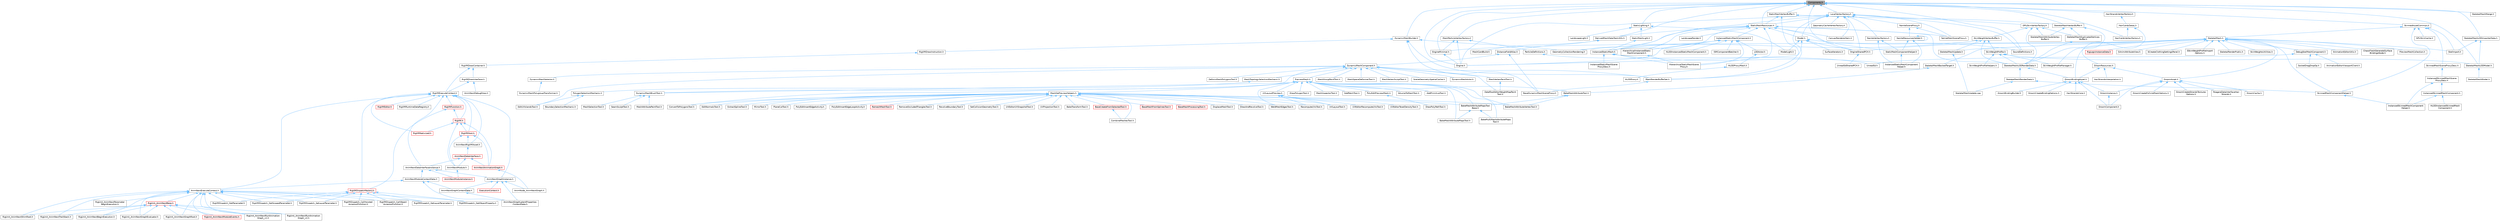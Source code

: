 digraph "Components.h"
{
 // INTERACTIVE_SVG=YES
 // LATEX_PDF_SIZE
  bgcolor="transparent";
  edge [fontname=Helvetica,fontsize=10,labelfontname=Helvetica,labelfontsize=10];
  node [fontname=Helvetica,fontsize=10,shape=box,height=0.2,width=0.4];
  Node1 [id="Node000001",label="Components.h",height=0.2,width=0.4,color="gray40", fillcolor="grey60", style="filled", fontcolor="black",tooltip=" "];
  Node1 -> Node2 [id="edge1_Node000001_Node000002",dir="back",color="steelblue1",style="solid",tooltip=" "];
  Node2 [id="Node000002",label="DerivedMeshDataTaskUtils.h",height=0.2,width=0.4,color="grey40", fillcolor="white", style="filled",URL="$d2/d98/DerivedMeshDataTaskUtils_8h.html",tooltip=" "];
  Node2 -> Node3 [id="edge2_Node000002_Node000003",dir="back",color="steelblue1",style="solid",tooltip=" "];
  Node3 [id="Node000003",label="DistanceFieldAtlas.h",height=0.2,width=0.4,color="grey40", fillcolor="white", style="filled",URL="$df/def/DistanceFieldAtlas_8h.html",tooltip=" "];
  Node3 -> Node4 [id="edge3_Node000003_Node000004",dir="back",color="steelblue1",style="solid",tooltip=" "];
  Node4 [id="Node000004",label="BaseDynamicMeshSceneProxy.h",height=0.2,width=0.4,color="grey40", fillcolor="white", style="filled",URL="$d2/dee/BaseDynamicMeshSceneProxy_8h.html",tooltip=" "];
  Node3 -> Node5 [id="edge4_Node000003_Node000005",dir="back",color="steelblue1",style="solid",tooltip=" "];
  Node5 [id="Node000005",label="DynamicMeshComponent.h",height=0.2,width=0.4,color="grey40", fillcolor="white", style="filled",URL="$d8/d66/DynamicMeshComponent_8h.html",tooltip=" "];
  Node5 -> Node6 [id="edge5_Node000005_Node000006",dir="back",color="steelblue1",style="solid",tooltip=" "];
  Node6 [id="Node000006",label="DataflowEditorWeightMapPaint\lTool.h",height=0.2,width=0.4,color="grey40", fillcolor="white", style="filled",URL="$db/d46/DataflowEditorWeightMapPaintTool_8h.html",tooltip=" "];
  Node5 -> Node7 [id="edge6_Node000005_Node000007",dir="back",color="steelblue1",style="solid",tooltip=" "];
  Node7 [id="Node000007",label="DeformMeshPolygonsTool.h",height=0.2,width=0.4,color="grey40", fillcolor="white", style="filled",URL="$db/d72/DeformMeshPolygonsTool_8h.html",tooltip=" "];
  Node5 -> Node8 [id="edge7_Node000005_Node000008",dir="back",color="steelblue1",style="solid",tooltip=" "];
  Node8 [id="Node000008",label="DynamicMeshActor.h",height=0.2,width=0.4,color="grey40", fillcolor="white", style="filled",URL="$d1/d71/DynamicMeshActor_8h.html",tooltip=" "];
  Node5 -> Node9 [id="edge8_Node000005_Node000009",dir="back",color="steelblue1",style="solid",tooltip=" "];
  Node9 [id="Node000009",label="DynamicMeshBrushTool.h",height=0.2,width=0.4,color="grey40", fillcolor="white", style="filled",URL="$da/d04/DynamicMeshBrushTool_8h.html",tooltip=" "];
  Node9 -> Node10 [id="edge9_Node000009_Node000010",dir="back",color="steelblue1",style="solid",tooltip=" "];
  Node10 [id="Node000010",label="MeshAttributePaintTool.h",height=0.2,width=0.4,color="grey40", fillcolor="white", style="filled",URL="$d3/d29/MeshAttributePaintTool_8h.html",tooltip=" "];
  Node9 -> Node11 [id="edge10_Node000009_Node000011",dir="back",color="steelblue1",style="solid",tooltip=" "];
  Node11 [id="Node000011",label="MeshSelectionTool.h",height=0.2,width=0.4,color="grey40", fillcolor="white", style="filled",URL="$d8/d80/MeshSelectionTool_8h.html",tooltip=" "];
  Node9 -> Node12 [id="edge11_Node000009_Node000012",dir="back",color="steelblue1",style="solid",tooltip=" "];
  Node12 [id="Node000012",label="SeamSculptTool.h",height=0.2,width=0.4,color="grey40", fillcolor="white", style="filled",URL="$d1/d31/SeamSculptTool_8h.html",tooltip=" "];
  Node5 -> Node13 [id="edge12_Node000005_Node000013",dir="back",color="steelblue1",style="solid",tooltip=" "];
  Node13 [id="Node000013",label="DynamicMeshSelector.h",height=0.2,width=0.4,color="grey40", fillcolor="white", style="filled",URL="$dc/d01/DynamicMeshSelector_8h.html",tooltip=" "];
  Node13 -> Node14 [id="edge13_Node000013_Node000014",dir="back",color="steelblue1",style="solid",tooltip=" "];
  Node14 [id="Node000014",label="DynamicMeshPolygroupTransformer.h",height=0.2,width=0.4,color="grey40", fillcolor="white", style="filled",URL="$dc/db2/DynamicMeshPolygroupTransformer_8h.html",tooltip=" "];
  Node5 -> Node15 [id="edge14_Node000005_Node000015",dir="back",color="steelblue1",style="solid",tooltip=" "];
  Node15 [id="Node000015",label="EditUVIslandsTool.h",height=0.2,width=0.4,color="grey40", fillcolor="white", style="filled",URL="$d0/de4/EditUVIslandsTool_8h.html",tooltip=" "];
  Node5 -> Node16 [id="edge15_Node000005_Node000016",dir="back",color="steelblue1",style="solid",tooltip=" "];
  Node16 [id="Node000016",label="MeshGroupPaintTool.h",height=0.2,width=0.4,color="grey40", fillcolor="white", style="filled",URL="$dd/d04/MeshGroupPaintTool_8h.html",tooltip=" "];
  Node5 -> Node17 [id="edge16_Node000005_Node000017",dir="back",color="steelblue1",style="solid",tooltip=" "];
  Node17 [id="Node000017",label="MeshRenderBufferSet.h",height=0.2,width=0.4,color="grey40", fillcolor="white", style="filled",URL="$de/dc2/MeshRenderBufferSet_8h.html",tooltip=" "];
  Node17 -> Node4 [id="edge17_Node000017_Node000004",dir="back",color="steelblue1",style="solid",tooltip=" "];
  Node5 -> Node18 [id="edge18_Node000005_Node000018",dir="back",color="steelblue1",style="solid",tooltip=" "];
  Node18 [id="Node000018",label="MeshSpaceDeformerTool.h",height=0.2,width=0.4,color="grey40", fillcolor="white", style="filled",URL="$d7/dc8/MeshSpaceDeformerTool_8h.html",tooltip=" "];
  Node5 -> Node19 [id="edge19_Node000005_Node000019",dir="back",color="steelblue1",style="solid",tooltip=" "];
  Node19 [id="Node000019",label="MeshTopologySelectionMechanic.h",height=0.2,width=0.4,color="grey40", fillcolor="white", style="filled",URL="$d5/d15/MeshTopologySelectionMechanic_8h.html",tooltip=" "];
  Node19 -> Node20 [id="edge20_Node000019_Node000020",dir="back",color="steelblue1",style="solid",tooltip=" "];
  Node20 [id="Node000020",label="PolygonSelectionMechanic.h",height=0.2,width=0.4,color="grey40", fillcolor="white", style="filled",URL="$da/dff/PolygonSelectionMechanic_8h.html",tooltip=" "];
  Node20 -> Node21 [id="edge21_Node000020_Node000021",dir="back",color="steelblue1",style="solid",tooltip=" "];
  Node21 [id="Node000021",label="BoundarySelectionMechanic.h",height=0.2,width=0.4,color="grey40", fillcolor="white", style="filled",URL="$d8/dd6/BoundarySelectionMechanic_8h.html",tooltip=" "];
  Node20 -> Node15 [id="edge22_Node000020_Node000015",dir="back",color="steelblue1",style="solid",tooltip=" "];
  Node5 -> Node22 [id="edge23_Node000005_Node000022",dir="back",color="steelblue1",style="solid",tooltip=" "];
  Node22 [id="Node000022",label="MeshVertexPaintTool.h",height=0.2,width=0.4,color="grey40", fillcolor="white", style="filled",URL="$db/d74/MeshVertexPaintTool_8h.html",tooltip=" "];
  Node22 -> Node6 [id="edge24_Node000022_Node000006",dir="back",color="steelblue1",style="solid",tooltip=" "];
  Node5 -> Node23 [id="edge25_Node000005_Node000023",dir="back",color="steelblue1",style="solid",tooltip=" "];
  Node23 [id="Node000023",label="MeshVertexSculptTool.h",height=0.2,width=0.4,color="grey40", fillcolor="white", style="filled",URL="$dc/da6/MeshVertexSculptTool_8h.html",tooltip=" "];
  Node5 -> Node24 [id="edge26_Node000005_Node000024",dir="back",color="steelblue1",style="solid",tooltip=" "];
  Node24 [id="Node000024",label="PreviewMesh.h",height=0.2,width=0.4,color="grey40", fillcolor="white", style="filled",URL="$d6/d30/PreviewMesh_8h.html",tooltip=" "];
  Node24 -> Node25 [id="edge27_Node000024_Node000025",dir="back",color="steelblue1",style="solid",tooltip=" "];
  Node25 [id="Node000025",label="AddPatchTool.h",height=0.2,width=0.4,color="grey40", fillcolor="white", style="filled",URL="$d5/deb/AddPatchTool_8h.html",tooltip=" "];
  Node24 -> Node26 [id="edge28_Node000024_Node000026",dir="back",color="steelblue1",style="solid",tooltip=" "];
  Node26 [id="Node000026",label="AddPrimitiveTool.h",height=0.2,width=0.4,color="grey40", fillcolor="white", style="filled",URL="$d5/dbf/AddPrimitiveTool_8h.html",tooltip=" "];
  Node24 -> Node27 [id="edge29_Node000024_Node000027",dir="back",color="steelblue1",style="solid",tooltip=" "];
  Node27 [id="Node000027",label="BakeMeshAttributeMapsTool.h",height=0.2,width=0.4,color="grey40", fillcolor="white", style="filled",URL="$d8/d14/BakeMeshAttributeMapsTool_8h.html",tooltip=" "];
  Node24 -> Node28 [id="edge30_Node000024_Node000028",dir="back",color="steelblue1",style="solid",tooltip=" "];
  Node28 [id="Node000028",label="BakeMeshAttributeMapsTool\lBase.h",height=0.2,width=0.4,color="grey40", fillcolor="white", style="filled",URL="$dc/d68/BakeMeshAttributeMapsToolBase_8h.html",tooltip=" "];
  Node28 -> Node27 [id="edge31_Node000028_Node000027",dir="back",color="steelblue1",style="solid",tooltip=" "];
  Node28 -> Node29 [id="edge32_Node000028_Node000029",dir="back",color="steelblue1",style="solid",tooltip=" "];
  Node29 [id="Node000029",label="BakeMultiMeshAttributeMaps\lTool.h",height=0.2,width=0.4,color="grey40", fillcolor="white", style="filled",URL="$d7/d65/BakeMultiMeshAttributeMapsTool_8h.html",tooltip=" "];
  Node24 -> Node30 [id="edge33_Node000024_Node000030",dir="back",color="steelblue1",style="solid",tooltip=" "];
  Node30 [id="Node000030",label="BakeMeshAttributeTool.h",height=0.2,width=0.4,color="grey40", fillcolor="white", style="filled",URL="$d0/d82/BakeMeshAttributeTool_8h.html",tooltip=" "];
  Node30 -> Node28 [id="edge34_Node000030_Node000028",dir="back",color="steelblue1",style="solid",tooltip=" "];
  Node30 -> Node31 [id="edge35_Node000030_Node000031",dir="back",color="steelblue1",style="solid",tooltip=" "];
  Node31 [id="Node000031",label="BakeMeshAttributeVertexTool.h",height=0.2,width=0.4,color="grey40", fillcolor="white", style="filled",URL="$d6/d76/BakeMeshAttributeVertexTool_8h.html",tooltip=" "];
  Node24 -> Node31 [id="edge36_Node000024_Node000031",dir="back",color="steelblue1",style="solid",tooltip=" "];
  Node24 -> Node29 [id="edge37_Node000024_Node000029",dir="back",color="steelblue1",style="solid",tooltip=" "];
  Node24 -> Node32 [id="edge38_Node000024_Node000032",dir="back",color="steelblue1",style="solid",tooltip=" "];
  Node32 [id="Node000032",label="ConvertToPolygonsTool.h",height=0.2,width=0.4,color="grey40", fillcolor="white", style="filled",URL="$d7/d5a/ConvertToPolygonsTool_8h.html",tooltip=" "];
  Node24 -> Node33 [id="edge39_Node000024_Node000033",dir="back",color="steelblue1",style="solid",tooltip=" "];
  Node33 [id="Node000033",label="DrawPolygonTool.h",height=0.2,width=0.4,color="grey40", fillcolor="white", style="filled",URL="$d0/d15/DrawPolygonTool_8h.html",tooltip=" "];
  Node24 -> Node9 [id="edge40_Node000024_Node000009",dir="back",color="steelblue1",style="solid",tooltip=" "];
  Node24 -> Node34 [id="edge41_Node000024_Node000034",dir="back",color="steelblue1",style="solid",tooltip=" "];
  Node34 [id="Node000034",label="MeshInspectorTool.h",height=0.2,width=0.4,color="grey40", fillcolor="white", style="filled",URL="$de/da1/MeshInspectorTool_8h.html",tooltip=" "];
  Node24 -> Node35 [id="edge42_Node000024_Node000035",dir="back",color="steelblue1",style="solid",tooltip=" "];
  Node35 [id="Node000035",label="MeshOpPreviewHelpers.h",height=0.2,width=0.4,color="grey40", fillcolor="white", style="filled",URL="$de/d33/MeshOpPreviewHelpers_8h.html",tooltip=" "];
  Node35 -> Node28 [id="edge43_Node000035_Node000028",dir="back",color="steelblue1",style="solid",tooltip=" "];
  Node35 -> Node31 [id="edge44_Node000035_Node000031",dir="back",color="steelblue1",style="solid",tooltip=" "];
  Node35 -> Node36 [id="edge45_Node000035_Node000036",dir="back",color="steelblue1",style="solid",tooltip=" "];
  Node36 [id="Node000036",label="BakeTransformTool.h",height=0.2,width=0.4,color="grey40", fillcolor="white", style="filled",URL="$dc/d39/BakeTransformTool_8h.html",tooltip=" "];
  Node35 -> Node37 [id="edge46_Node000035_Node000037",dir="back",color="steelblue1",style="solid",tooltip=" "];
  Node37 [id="Node000037",label="BaseCreateFromSelectedTool.h",height=0.2,width=0.4,color="red", fillcolor="#FFF0F0", style="filled",URL="$de/dc7/BaseCreateFromSelectedTool_8h.html",tooltip=" "];
  Node37 -> Node43 [id="edge47_Node000037_Node000043",dir="back",color="steelblue1",style="solid",tooltip=" "];
  Node43 [id="Node000043",label="CombineMeshesTool.h",height=0.2,width=0.4,color="grey40", fillcolor="white", style="filled",URL="$dd/da3/CombineMeshesTool_8h.html",tooltip=" "];
  Node35 -> Node46 [id="edge48_Node000035_Node000046",dir="back",color="steelblue1",style="solid",tooltip=" "];
  Node46 [id="Node000046",label="BaseMeshFromSplinesTool.h",height=0.2,width=0.4,color="red", fillcolor="#FFF0F0", style="filled",URL="$da/d31/BaseMeshFromSplinesTool_8h.html",tooltip=" "];
  Node35 -> Node49 [id="edge49_Node000035_Node000049",dir="back",color="steelblue1",style="solid",tooltip=" "];
  Node49 [id="Node000049",label="BaseMeshProcessingTool.h",height=0.2,width=0.4,color="red", fillcolor="#FFF0F0", style="filled",URL="$d4/d77/BaseMeshProcessingTool_8h.html",tooltip=" "];
  Node35 -> Node43 [id="edge50_Node000035_Node000043",dir="back",color="steelblue1",style="solid",tooltip=" "];
  Node35 -> Node32 [id="edge51_Node000035_Node000032",dir="back",color="steelblue1",style="solid",tooltip=" "];
  Node35 -> Node52 [id="edge52_Node000035_Node000052",dir="back",color="steelblue1",style="solid",tooltip=" "];
  Node52 [id="Node000052",label="DisplaceMeshTool.h",height=0.2,width=0.4,color="grey40", fillcolor="white", style="filled",URL="$da/d28/DisplaceMeshTool_8h.html",tooltip=" "];
  Node35 -> Node53 [id="edge53_Node000035_Node000053",dir="back",color="steelblue1",style="solid",tooltip=" "];
  Node53 [id="Node000053",label="DrawAndRevolveTool.h",height=0.2,width=0.4,color="grey40", fillcolor="white", style="filled",URL="$d8/d06/DrawAndRevolveTool_8h.html",tooltip=" "];
  Node35 -> Node54 [id="edge54_Node000035_Node000054",dir="back",color="steelblue1",style="solid",tooltip=" "];
  Node54 [id="Node000054",label="EditNormalsTool.h",height=0.2,width=0.4,color="grey40", fillcolor="white", style="filled",URL="$de/d53/EditNormalsTool_8h.html",tooltip=" "];
  Node35 -> Node55 [id="edge55_Node000035_Node000055",dir="back",color="steelblue1",style="solid",tooltip=" "];
  Node55 [id="Node000055",label="ExtractSplineTool.h",height=0.2,width=0.4,color="grey40", fillcolor="white", style="filled",URL="$d3/d4d/ExtractSplineTool_8h.html",tooltip=" "];
  Node35 -> Node56 [id="edge56_Node000035_Node000056",dir="back",color="steelblue1",style="solid",tooltip=" "];
  Node56 [id="Node000056",label="MirrorTool.h",height=0.2,width=0.4,color="grey40", fillcolor="white", style="filled",URL="$d3/dc9/MirrorTool_8h.html",tooltip=" "];
  Node35 -> Node57 [id="edge57_Node000035_Node000057",dir="back",color="steelblue1",style="solid",tooltip=" "];
  Node57 [id="Node000057",label="PlaneCutTool.h",height=0.2,width=0.4,color="grey40", fillcolor="white", style="filled",URL="$dd/def/PlaneCutTool_8h.html",tooltip=" "];
  Node35 -> Node58 [id="edge58_Node000035_Node000058",dir="back",color="steelblue1",style="solid",tooltip=" "];
  Node58 [id="Node000058",label="PolyEditInsertEdgeActivity.h",height=0.2,width=0.4,color="grey40", fillcolor="white", style="filled",URL="$d1/d26/PolyEditInsertEdgeActivity_8h.html",tooltip=" "];
  Node35 -> Node59 [id="edge59_Node000035_Node000059",dir="back",color="steelblue1",style="solid",tooltip=" "];
  Node59 [id="Node000059",label="PolyEditInsertEdgeLoopActivity.h",height=0.2,width=0.4,color="grey40", fillcolor="white", style="filled",URL="$d5/d37/PolyEditInsertEdgeLoopActivity_8h.html",tooltip=" "];
  Node35 -> Node60 [id="edge60_Node000035_Node000060",dir="back",color="steelblue1",style="solid",tooltip=" "];
  Node60 [id="Node000060",label="RecomputeUVsTool.h",height=0.2,width=0.4,color="grey40", fillcolor="white", style="filled",URL="$d0/d92/RecomputeUVsTool_8h.html",tooltip=" "];
  Node35 -> Node61 [id="edge61_Node000035_Node000061",dir="back",color="steelblue1",style="solid",tooltip=" "];
  Node61 [id="Node000061",label="RemeshMeshTool.h",height=0.2,width=0.4,color="red", fillcolor="#FFF0F0", style="filled",URL="$dc/dd6/RemeshMeshTool_8h.html",tooltip=" "];
  Node35 -> Node63 [id="edge62_Node000035_Node000063",dir="back",color="steelblue1",style="solid",tooltip=" "];
  Node63 [id="Node000063",label="RemoveOccludedTrianglesTool.h",height=0.2,width=0.4,color="grey40", fillcolor="white", style="filled",URL="$d9/da1/RemoveOccludedTrianglesTool_8h.html",tooltip=" "];
  Node35 -> Node64 [id="edge63_Node000035_Node000064",dir="back",color="steelblue1",style="solid",tooltip=" "];
  Node64 [id="Node000064",label="RevolveBoundaryTool.h",height=0.2,width=0.4,color="grey40", fillcolor="white", style="filled",URL="$da/dce/RevolveBoundaryTool_8h.html",tooltip=" "];
  Node35 -> Node65 [id="edge64_Node000035_Node000065",dir="back",color="steelblue1",style="solid",tooltip=" "];
  Node65 [id="Node000065",label="SetCollisionGeometryTool.h",height=0.2,width=0.4,color="grey40", fillcolor="white", style="filled",URL="$d0/de6/SetCollisionGeometryTool_8h.html",tooltip=" "];
  Node35 -> Node66 [id="edge65_Node000035_Node000066",dir="back",color="steelblue1",style="solid",tooltip=" "];
  Node66 [id="Node000066",label="UVEditorUVSnapshotTool.h",height=0.2,width=0.4,color="grey40", fillcolor="white", style="filled",URL="$d4/dd6/UVEditorUVSnapshotTool_8h.html",tooltip=" "];
  Node35 -> Node67 [id="edge66_Node000035_Node000067",dir="back",color="steelblue1",style="solid",tooltip=" "];
  Node67 [id="Node000067",label="UVLayoutTool.h",height=0.2,width=0.4,color="grey40", fillcolor="white", style="filled",URL="$d6/d89/UVLayoutTool_8h.html",tooltip=" "];
  Node35 -> Node68 [id="edge67_Node000035_Node000068",dir="back",color="steelblue1",style="solid",tooltip=" "];
  Node68 [id="Node000068",label="UVProjectionTool.h",height=0.2,width=0.4,color="grey40", fillcolor="white", style="filled",URL="$d5/d4f/UVProjectionTool_8h.html",tooltip=" "];
  Node35 -> Node69 [id="edge68_Node000035_Node000069",dir="back",color="steelblue1",style="solid",tooltip=" "];
  Node69 [id="Node000069",label="WeldMeshEdgesTool.h",height=0.2,width=0.4,color="grey40", fillcolor="white", style="filled",URL="$d5/d6e/WeldMeshEdgesTool_8h.html",tooltip=" "];
  Node24 -> Node70 [id="edge69_Node000024_Node000070",dir="back",color="steelblue1",style="solid",tooltip=" "];
  Node70 [id="Node000070",label="PolyEditPreviewMesh.h",height=0.2,width=0.4,color="grey40", fillcolor="white", style="filled",URL="$d2/de8/PolyEditPreviewMesh_8h.html",tooltip=" "];
  Node70 -> Node71 [id="edge70_Node000070_Node000071",dir="back",color="steelblue1",style="solid",tooltip=" "];
  Node71 [id="Node000071",label="DrawPolyPathTool.h",height=0.2,width=0.4,color="grey40", fillcolor="white", style="filled",URL="$dc/d3e/DrawPolyPathTool_8h.html",tooltip=" "];
  Node24 -> Node72 [id="edge71_Node000024_Node000072",dir="back",color="steelblue1",style="solid",tooltip=" "];
  Node72 [id="Node000072",label="UVLayoutPreview.h",height=0.2,width=0.4,color="grey40", fillcolor="white", style="filled",URL="$dd/d16/UVLayoutPreview_8h.html",tooltip=" "];
  Node72 -> Node60 [id="edge72_Node000072_Node000060",dir="back",color="steelblue1",style="solid",tooltip=" "];
  Node72 -> Node73 [id="edge73_Node000072_Node000073",dir="back",color="steelblue1",style="solid",tooltip=" "];
  Node73 [id="Node000073",label="UVEditorRecomputeUVsTool.h",height=0.2,width=0.4,color="grey40", fillcolor="white", style="filled",URL="$d2/db8/UVEditorRecomputeUVsTool_8h.html",tooltip=" "];
  Node72 -> Node74 [id="edge74_Node000072_Node000074",dir="back",color="steelblue1",style="solid",tooltip=" "];
  Node74 [id="Node000074",label="UVEditorTexelDensityTool.h",height=0.2,width=0.4,color="grey40", fillcolor="white", style="filled",URL="$d0/d8b/UVEditorTexelDensityTool_8h.html",tooltip=" "];
  Node72 -> Node67 [id="edge75_Node000072_Node000067",dir="back",color="steelblue1",style="solid",tooltip=" "];
  Node24 -> Node75 [id="edge76_Node000024_Node000075",dir="back",color="steelblue1",style="solid",tooltip=" "];
  Node75 [id="Node000075",label="VolumeToMeshTool.h",height=0.2,width=0.4,color="grey40", fillcolor="white", style="filled",URL="$de/d64/VolumeToMeshTool_8h.html",tooltip=" "];
  Node24 -> Node69 [id="edge77_Node000024_Node000069",dir="back",color="steelblue1",style="solid",tooltip=" "];
  Node5 -> Node76 [id="edge78_Node000005_Node000076",dir="back",color="steelblue1",style="solid",tooltip=" "];
  Node76 [id="Node000076",label="SceneGeometrySpatialCache.h",height=0.2,width=0.4,color="grey40", fillcolor="white", style="filled",URL="$d6/d6f/SceneGeometrySpatialCache_8h.html",tooltip=" "];
  Node2 -> Node77 [id="edge79_Node000002_Node000077",dir="back",color="steelblue1",style="solid",tooltip=" "];
  Node77 [id="Node000077",label="MeshCardBuild.h",height=0.2,width=0.4,color="grey40", fillcolor="white", style="filled",URL="$d8/df6/MeshCardBuild_8h.html",tooltip=" "];
  Node1 -> Node78 [id="edge80_Node000001_Node000078",dir="back",color="steelblue1",style="solid",tooltip=" "];
  Node78 [id="Node000078",label="DynamicMeshBuilder.h",height=0.2,width=0.4,color="grey40", fillcolor="white", style="filled",URL="$d2/d3c/DynamicMeshBuilder_8h.html",tooltip=" "];
  Node78 -> Node4 [id="edge81_Node000078_Node000004",dir="back",color="steelblue1",style="solid",tooltip=" "];
  Node78 -> Node79 [id="edge82_Node000078_Node000079",dir="back",color="steelblue1",style="solid",tooltip=" "];
  Node79 [id="Node000079",label="GeometryCollectionRendering.h",height=0.2,width=0.4,color="grey40", fillcolor="white", style="filled",URL="$dc/d68/GeometryCollectionRendering_8h.html",tooltip=" "];
  Node78 -> Node17 [id="edge83_Node000078_Node000017",dir="back",color="steelblue1",style="solid",tooltip=" "];
  Node78 -> Node80 [id="edge84_Node000078_Node000080",dir="back",color="steelblue1",style="solid",tooltip=" "];
  Node80 [id="Node000080",label="RigVMDrawInstruction.h",height=0.2,width=0.4,color="grey40", fillcolor="white", style="filled",URL="$d3/dd0/RigVMDrawInstruction_8h.html",tooltip=" "];
  Node80 -> Node81 [id="edge85_Node000080_Node000081",dir="back",color="steelblue1",style="solid",tooltip=" "];
  Node81 [id="Node000081",label="RigVMDrawContainer.h",height=0.2,width=0.4,color="grey40", fillcolor="white", style="filled",URL="$da/ddd/RigVMDrawContainer_8h.html",tooltip=" "];
  Node81 -> Node82 [id="edge86_Node000081_Node000082",dir="back",color="steelblue1",style="solid",tooltip=" "];
  Node82 [id="Node000082",label="RigVMDrawInterface.h",height=0.2,width=0.4,color="grey40", fillcolor="white", style="filled",URL="$d2/dd1/RigVMDrawInterface_8h.html",tooltip=" "];
  Node82 -> Node83 [id="edge87_Node000082_Node000083",dir="back",color="steelblue1",style="solid",tooltip=" "];
  Node83 [id="Node000083",label="AnimNextDebugDraw.h",height=0.2,width=0.4,color="grey40", fillcolor="white", style="filled",URL="$dd/de1/AnimNextDebugDraw_8h.html",tooltip=" "];
  Node82 -> Node84 [id="edge88_Node000082_Node000084",dir="back",color="steelblue1",style="solid",tooltip=" "];
  Node84 [id="Node000084",label="RigVMExecuteContext.h",height=0.2,width=0.4,color="grey40", fillcolor="white", style="filled",URL="$d8/d0d/RigVMExecuteContext_8h.html",tooltip=" "];
  Node84 -> Node85 [id="edge89_Node000084_Node000085",dir="back",color="steelblue1",style="solid",tooltip=" "];
  Node85 [id="Node000085",label="AnimNextDataInterfaceInstance.h",height=0.2,width=0.4,color="grey40", fillcolor="white", style="filled",URL="$d4/dc0/AnimNextDataInterfaceInstance_8h.html",tooltip=" "];
  Node85 -> Node86 [id="edge90_Node000085_Node000086",dir="back",color="steelblue1",style="solid",tooltip=" "];
  Node86 [id="Node000086",label="AnimNextGraphInstance.h",height=0.2,width=0.4,color="grey40", fillcolor="white", style="filled",URL="$df/d5e/AnimNextGraphInstance_8h.html",tooltip=" "];
  Node86 -> Node87 [id="edge91_Node000086_Node000087",dir="back",color="steelblue1",style="solid",tooltip=" "];
  Node87 [id="Node000087",label="AnimNextGraphContextData.h",height=0.2,width=0.4,color="grey40", fillcolor="white", style="filled",URL="$d6/d0a/AnimNextGraphContextData_8h.html",tooltip=" "];
  Node87 -> Node88 [id="edge92_Node000087_Node000088",dir="back",color="steelblue1",style="solid",tooltip=" "];
  Node88 [id="Node000088",label="AnimNextGraphLatentProperties\lContextData.h",height=0.2,width=0.4,color="grey40", fillcolor="white", style="filled",URL="$da/d49/AnimNextGraphLatentPropertiesContextData_8h.html",tooltip=" "];
  Node86 -> Node88 [id="edge93_Node000086_Node000088",dir="back",color="steelblue1",style="solid",tooltip=" "];
  Node86 -> Node89 [id="edge94_Node000086_Node000089",dir="back",color="steelblue1",style="solid",tooltip=" "];
  Node89 [id="Node000089",label="AnimNode_AnimNextGraph.h",height=0.2,width=0.4,color="grey40", fillcolor="white", style="filled",URL="$d5/d20/AnimNode__AnimNextGraph_8h.html",tooltip=" "];
  Node86 -> Node90 [id="edge95_Node000086_Node000090",dir="back",color="steelblue1",style="solid",tooltip=" "];
  Node90 [id="Node000090",label="ExecutionContext.h",height=0.2,width=0.4,color="red", fillcolor="#FFF0F0", style="filled",URL="$d2/da1/ExecutionContext_8h.html",tooltip=" "];
  Node85 -> Node100 [id="edge96_Node000085_Node000100",dir="back",color="steelblue1",style="solid",tooltip=" "];
  Node100 [id="Node000100",label="AnimNextModuleContextData.h",height=0.2,width=0.4,color="grey40", fillcolor="white", style="filled",URL="$d8/d3c/AnimNextModuleContextData_8h.html",tooltip=" "];
  Node100 -> Node101 [id="edge97_Node000100_Node000101",dir="back",color="steelblue1",style="solid",tooltip=" "];
  Node101 [id="Node000101",label="AnimNextExecuteContext.h",height=0.2,width=0.4,color="grey40", fillcolor="white", style="filled",URL="$de/da5/AnimNextExecuteContext_8h.html",tooltip=" "];
  Node101 -> Node102 [id="edge98_Node000101_Node000102",dir="back",color="steelblue1",style="solid",tooltip=" "];
  Node102 [id="Node000102",label="RigUnit_AnimNextBase.h",height=0.2,width=0.4,color="red", fillcolor="#FFF0F0", style="filled",URL="$df/d32/RigUnit__AnimNextBase_8h.html",tooltip=" "];
  Node102 -> Node103 [id="edge99_Node000102_Node000103",dir="back",color="steelblue1",style="solid",tooltip=" "];
  Node103 [id="Node000103",label="RigUnit_AnimNextBeginExecution.h",height=0.2,width=0.4,color="grey40", fillcolor="white", style="filled",URL="$df/d5a/RigUnit__AnimNextBeginExecution_8h.html",tooltip=" "];
  Node102 -> Node104 [id="edge100_Node000102_Node000104",dir="back",color="steelblue1",style="solid",tooltip=" "];
  Node104 [id="Node000104",label="RigUnit_AnimNextGraphEvaluator.h",height=0.2,width=0.4,color="grey40", fillcolor="white", style="filled",URL="$db/dea/RigUnit__AnimNextGraphEvaluator_8h.html",tooltip=" "];
  Node102 -> Node105 [id="edge101_Node000102_Node000105",dir="back",color="steelblue1",style="solid",tooltip=" "];
  Node105 [id="Node000105",label="RigUnit_AnimNextGraphRoot.h",height=0.2,width=0.4,color="grey40", fillcolor="white", style="filled",URL="$db/db2/RigUnit__AnimNextGraphRoot_8h.html",tooltip=" "];
  Node102 -> Node106 [id="edge102_Node000102_Node000106",dir="back",color="steelblue1",style="solid",tooltip=" "];
  Node106 [id="Node000106",label="RigUnit_AnimNextModuleEvents.h",height=0.2,width=0.4,color="red", fillcolor="#FFF0F0", style="filled",URL="$db/d6a/RigUnit__AnimNextModuleEvents_8h.html",tooltip=" "];
  Node102 -> Node108 [id="edge103_Node000102_Node000108",dir="back",color="steelblue1",style="solid",tooltip=" "];
  Node108 [id="Node000108",label="RigUnit_AnimNextRunAnimation\lGraph_v1.h",height=0.2,width=0.4,color="grey40", fillcolor="white", style="filled",URL="$d1/df7/RigUnit__AnimNextRunAnimationGraph__v1_8h.html",tooltip=" "];
  Node102 -> Node109 [id="edge104_Node000102_Node000109",dir="back",color="steelblue1",style="solid",tooltip=" "];
  Node109 [id="Node000109",label="RigUnit_AnimNextRunAnimation\lGraph_v2.h",height=0.2,width=0.4,color="grey40", fillcolor="white", style="filled",URL="$d6/d84/RigUnit__AnimNextRunAnimationGraph__v2_8h.html",tooltip=" "];
  Node102 -> Node110 [id="edge105_Node000102_Node000110",dir="back",color="steelblue1",style="solid",tooltip=" "];
  Node110 [id="Node000110",label="RigUnit_AnimNextShimRoot.h",height=0.2,width=0.4,color="grey40", fillcolor="white", style="filled",URL="$de/d67/RigUnit__AnimNextShimRoot_8h.html",tooltip=" "];
  Node102 -> Node111 [id="edge106_Node000102_Node000111",dir="back",color="steelblue1",style="solid",tooltip=" "];
  Node111 [id="Node000111",label="RigUnit_AnimNextTraitStack.h",height=0.2,width=0.4,color="grey40", fillcolor="white", style="filled",URL="$d0/d14/RigUnit__AnimNextTraitStack_8h.html",tooltip=" "];
  Node101 -> Node103 [id="edge107_Node000101_Node000103",dir="back",color="steelblue1",style="solid",tooltip=" "];
  Node101 -> Node104 [id="edge108_Node000101_Node000104",dir="back",color="steelblue1",style="solid",tooltip=" "];
  Node101 -> Node105 [id="edge109_Node000101_Node000105",dir="back",color="steelblue1",style="solid",tooltip=" "];
  Node101 -> Node106 [id="edge110_Node000101_Node000106",dir="back",color="steelblue1",style="solid",tooltip=" "];
  Node101 -> Node114 [id="edge111_Node000101_Node000114",dir="back",color="steelblue1",style="solid",tooltip=" "];
  Node114 [id="Node000114",label="RigUnit_AnimNextParameter\lBeginExecution.h",height=0.2,width=0.4,color="grey40", fillcolor="white", style="filled",URL="$df/d50/RigUnit__AnimNextParameterBeginExecution_8h.html",tooltip=" "];
  Node101 -> Node108 [id="edge112_Node000101_Node000108",dir="back",color="steelblue1",style="solid",tooltip=" "];
  Node101 -> Node109 [id="edge113_Node000101_Node000109",dir="back",color="steelblue1",style="solid",tooltip=" "];
  Node101 -> Node110 [id="edge114_Node000101_Node000110",dir="back",color="steelblue1",style="solid",tooltip=" "];
  Node101 -> Node111 [id="edge115_Node000101_Node000111",dir="back",color="steelblue1",style="solid",tooltip=" "];
  Node101 -> Node115 [id="edge116_Node000101_Node000115",dir="back",color="steelblue1",style="solid",tooltip=" "];
  Node115 [id="Node000115",label="RigVMDispatch_CallHoisted\lAccessorFunction.h",height=0.2,width=0.4,color="grey40", fillcolor="white", style="filled",URL="$d1/d9e/RigVMDispatch__CallHoistedAccessorFunction_8h.html",tooltip=" "];
  Node101 -> Node116 [id="edge117_Node000101_Node000116",dir="back",color="steelblue1",style="solid",tooltip=" "];
  Node116 [id="Node000116",label="RigVMDispatch_CallObject\lAccessorFunction.h",height=0.2,width=0.4,color="grey40", fillcolor="white", style="filled",URL="$de/da6/RigVMDispatch__CallObjectAccessorFunction_8h.html",tooltip=" "];
  Node101 -> Node117 [id="edge118_Node000101_Node000117",dir="back",color="steelblue1",style="solid",tooltip=" "];
  Node117 [id="Node000117",label="RigVMDispatch_GetLayerParameter.h",height=0.2,width=0.4,color="grey40", fillcolor="white", style="filled",URL="$d1/dad/RigVMDispatch__GetLayerParameter_8h.html",tooltip=" "];
  Node101 -> Node118 [id="edge119_Node000101_Node000118",dir="back",color="steelblue1",style="solid",tooltip=" "];
  Node118 [id="Node000118",label="RigVMDispatch_GetObjectProperty.h",height=0.2,width=0.4,color="grey40", fillcolor="white", style="filled",URL="$d3/d6d/RigVMDispatch__GetObjectProperty_8h.html",tooltip=" "];
  Node101 -> Node119 [id="edge120_Node000101_Node000119",dir="back",color="steelblue1",style="solid",tooltip=" "];
  Node119 [id="Node000119",label="RigVMDispatch_GetParameter.h",height=0.2,width=0.4,color="grey40", fillcolor="white", style="filled",URL="$dd/d34/RigVMDispatch__GetParameter_8h.html",tooltip=" "];
  Node101 -> Node120 [id="edge121_Node000101_Node000120",dir="back",color="steelblue1",style="solid",tooltip=" "];
  Node120 [id="Node000120",label="RigVMDispatch_GetScopedParameter.h",height=0.2,width=0.4,color="grey40", fillcolor="white", style="filled",URL="$d0/dc7/RigVMDispatch__GetScopedParameter_8h.html",tooltip=" "];
  Node101 -> Node121 [id="edge122_Node000101_Node000121",dir="back",color="steelblue1",style="solid",tooltip=" "];
  Node121 [id="Node000121",label="RigVMDispatch_SetLayerParameter.h",height=0.2,width=0.4,color="grey40", fillcolor="white", style="filled",URL="$d8/de9/RigVMDispatch__SetLayerParameter_8h.html",tooltip=" "];
  Node100 -> Node87 [id="edge123_Node000100_Node000087",dir="back",color="steelblue1",style="solid",tooltip=" "];
  Node100 -> Node88 [id="edge124_Node000100_Node000088",dir="back",color="steelblue1",style="solid",tooltip=" "];
  Node85 -> Node122 [id="edge125_Node000085_Node000122",dir="back",color="steelblue1",style="solid",tooltip=" "];
  Node122 [id="Node000122",label="AnimNextModuleInstance.h",height=0.2,width=0.4,color="red", fillcolor="#FFF0F0", style="filled",URL="$d7/dbe/AnimNextModuleInstance_8h.html",tooltip=" "];
  Node84 -> Node101 [id="edge126_Node000084_Node000101",dir="back",color="steelblue1",style="solid",tooltip=" "];
  Node84 -> Node86 [id="edge127_Node000084_Node000086",dir="back",color="steelblue1",style="solid",tooltip=" "];
  Node84 -> Node124 [id="edge128_Node000084_Node000124",dir="back",color="steelblue1",style="solid",tooltip=" "];
  Node124 [id="Node000124",label="AnimNextRigVMAsset.h",height=0.2,width=0.4,color="grey40", fillcolor="white", style="filled",URL="$d8/d0c/AnimNextRigVMAsset_8h.html",tooltip=" "];
  Node124 -> Node125 [id="edge129_Node000124_Node000125",dir="back",color="steelblue1",style="solid",tooltip=" "];
  Node125 [id="Node000125",label="AnimNextDataInterface.h",height=0.2,width=0.4,color="red", fillcolor="#FFF0F0", style="filled",URL="$d6/d96/AnimNextDataInterface_8h.html",tooltip=" "];
  Node125 -> Node126 [id="edge130_Node000125_Node000126",dir="back",color="steelblue1",style="solid",tooltip=" "];
  Node126 [id="Node000126",label="AnimNextAnimationGraph.h",height=0.2,width=0.4,color="red", fillcolor="#FFF0F0", style="filled",URL="$d4/dc3/AnimNextAnimationGraph_8h.html",tooltip=" "];
  Node126 -> Node89 [id="edge131_Node000126_Node000089",dir="back",color="steelblue1",style="solid",tooltip=" "];
  Node125 -> Node85 [id="edge132_Node000125_Node000085",dir="back",color="steelblue1",style="solid",tooltip=" "];
  Node125 -> Node132 [id="edge133_Node000125_Node000132",dir="back",color="steelblue1",style="solid",tooltip=" "];
  Node132 [id="Node000132",label="AnimNextModule.h",height=0.2,width=0.4,color="grey40", fillcolor="white", style="filled",URL="$d1/dac/AnimNextModule_8h.html",tooltip=" "];
  Node132 -> Node122 [id="edge134_Node000132_Node000122",dir="back",color="steelblue1",style="solid",tooltip=" "];
  Node84 -> Node133 [id="edge135_Node000084_Node000133",dir="back",color="steelblue1",style="solid",tooltip=" "];
  Node133 [id="Node000133",label="RigVM.h",height=0.2,width=0.4,color="red", fillcolor="#FFF0F0", style="filled",URL="$d0/d5e/RigVM_8h.html",tooltip=" "];
  Node133 -> Node126 [id="edge136_Node000133_Node000126",dir="back",color="steelblue1",style="solid",tooltip=" "];
  Node133 -> Node132 [id="edge137_Node000133_Node000132",dir="back",color="steelblue1",style="solid",tooltip=" "];
  Node133 -> Node173 [id="edge138_Node000133_Node000173",dir="back",color="steelblue1",style="solid",tooltip=" "];
  Node173 [id="Node000173",label="RigVMHost.h",height=0.2,width=0.4,color="red", fillcolor="#FFF0F0", style="filled",URL="$d5/d04/RigVMHost_8h.html",tooltip=" "];
  Node173 -> Node126 [id="edge139_Node000173_Node000126",dir="back",color="steelblue1",style="solid",tooltip=" "];
  Node173 -> Node132 [id="edge140_Node000173_Node000132",dir="back",color="steelblue1",style="solid",tooltip=" "];
  Node173 -> Node124 [id="edge141_Node000173_Node000124",dir="back",color="steelblue1",style="solid",tooltip=" "];
  Node133 -> Node174 [id="edge142_Node000133_Node000174",dir="back",color="steelblue1",style="solid",tooltip=" "];
  Node174 [id="Node000174",label="RigVMNativized.h",height=0.2,width=0.4,color="red", fillcolor="#FFF0F0", style="filled",URL="$df/d99/RigVMNativized_8h.html",tooltip=" "];
  Node84 -> Node217 [id="edge143_Node000084_Node000217",dir="back",color="steelblue1",style="solid",tooltip=" "];
  Node217 [id="Node000217",label="RigVMDispatchFactory.h",height=0.2,width=0.4,color="red", fillcolor="#FFF0F0", style="filled",URL="$de/d6b/RigVMDispatchFactory_8h.html",tooltip=" "];
  Node217 -> Node115 [id="edge144_Node000217_Node000115",dir="back",color="steelblue1",style="solid",tooltip=" "];
  Node217 -> Node116 [id="edge145_Node000217_Node000116",dir="back",color="steelblue1",style="solid",tooltip=" "];
  Node217 -> Node117 [id="edge146_Node000217_Node000117",dir="back",color="steelblue1",style="solid",tooltip=" "];
  Node217 -> Node118 [id="edge147_Node000217_Node000118",dir="back",color="steelblue1",style="solid",tooltip=" "];
  Node217 -> Node119 [id="edge148_Node000217_Node000119",dir="back",color="steelblue1",style="solid",tooltip=" "];
  Node217 -> Node120 [id="edge149_Node000217_Node000120",dir="back",color="steelblue1",style="solid",tooltip=" "];
  Node217 -> Node121 [id="edge150_Node000217_Node000121",dir="back",color="steelblue1",style="solid",tooltip=" "];
  Node84 -> Node185 [id="edge151_Node000084_Node000185",dir="back",color="steelblue1",style="solid",tooltip=" "];
  Node185 [id="Node000185",label="RigVMEditor.h",height=0.2,width=0.4,color="red", fillcolor="#FFF0F0", style="filled",URL="$d3/d13/RigVMEditor_8h.html",tooltip=" "];
  Node84 -> Node286 [id="edge152_Node000084_Node000286",dir="back",color="steelblue1",style="solid",tooltip=" "];
  Node286 [id="Node000286",label="RigVMFunction.h",height=0.2,width=0.4,color="red", fillcolor="#FFF0F0", style="filled",URL="$de/d66/RigVMFunction_8h.html",tooltip=" "];
  Node286 -> Node133 [id="edge153_Node000286_Node000133",dir="back",color="steelblue1",style="solid",tooltip=" "];
  Node286 -> Node217 [id="edge154_Node000286_Node000217",dir="back",color="steelblue1",style="solid",tooltip=" "];
  Node84 -> Node173 [id="edge155_Node000084_Node000173",dir="back",color="steelblue1",style="solid",tooltip=" "];
  Node84 -> Node174 [id="edge156_Node000084_Node000174",dir="back",color="steelblue1",style="solid",tooltip=" "];
  Node84 -> Node306 [id="edge157_Node000084_Node000306",dir="back",color="steelblue1",style="solid",tooltip=" "];
  Node306 [id="Node000306",label="RigVMRuntimeDataRegistry.h",height=0.2,width=0.4,color="grey40", fillcolor="white", style="filled",URL="$d9/d90/RigVMRuntimeDataRegistry_8h.html",tooltip=" "];
  Node81 -> Node84 [id="edge158_Node000081_Node000084",dir="back",color="steelblue1",style="solid",tooltip=" "];
  Node1 -> Node307 [id="edge159_Node000001_Node000307",dir="back",color="steelblue1",style="solid",tooltip=" "];
  Node307 [id="Node000307",label="Engine.h",height=0.2,width=0.4,color="grey40", fillcolor="white", style="filled",URL="$d1/d34/Public_2Engine_8h.html",tooltip=" "];
  Node1 -> Node308 [id="edge160_Node000001_Node000308",dir="back",color="steelblue1",style="solid",tooltip=" "];
  Node308 [id="Node000308",label="EngineMinimal.h",height=0.2,width=0.4,color="grey40", fillcolor="white", style="filled",URL="$d0/d2c/EngineMinimal_8h.html",tooltip=" "];
  Node308 -> Node307 [id="edge161_Node000308_Node000307",dir="back",color="steelblue1",style="solid",tooltip=" "];
  Node1 -> Node309 [id="edge162_Node000001_Node000309",dir="back",color="steelblue1",style="solid",tooltip=" "];
  Node309 [id="Node000309",label="EngineSharedPCH.h",height=0.2,width=0.4,color="grey40", fillcolor="white", style="filled",URL="$dc/dbb/EngineSharedPCH_8h.html",tooltip=" "];
  Node309 -> Node310 [id="edge163_Node000309_Node000310",dir="back",color="steelblue1",style="solid",tooltip=" "];
  Node310 [id="Node000310",label="UnrealEdSharedPCH.h",height=0.2,width=0.4,color="grey40", fillcolor="white", style="filled",URL="$d1/de6/UnrealEdSharedPCH_8h.html",tooltip=" "];
  Node1 -> Node311 [id="edge164_Node000001_Node000311",dir="back",color="steelblue1",style="solid",tooltip=" "];
  Node311 [id="Node000311",label="HairCardsVertexFactory.h",height=0.2,width=0.4,color="grey40", fillcolor="white", style="filled",URL="$de/d8e/HairCardsVertexFactory_8h.html",tooltip=" "];
  Node1 -> Node312 [id="edge165_Node000001_Node000312",dir="back",color="steelblue1",style="solid",tooltip=" "];
  Node312 [id="Node000312",label="HairStrandsVertexFactory.h",height=0.2,width=0.4,color="grey40", fillcolor="white", style="filled",URL="$d0/d1c/HairStrandsVertexFactory_8h.html",tooltip=" "];
  Node312 -> Node313 [id="edge166_Node000312_Node000313",dir="back",color="steelblue1",style="solid",tooltip=" "];
  Node313 [id="Node000313",label="HairCardsDatas.h",height=0.2,width=0.4,color="grey40", fillcolor="white", style="filled",URL="$da/d01/HairCardsDatas_8h.html",tooltip=" "];
  Node313 -> Node314 [id="edge167_Node000313_Node000314",dir="back",color="steelblue1",style="solid",tooltip=" "];
  Node314 [id="Node000314",label="GroomResources.h",height=0.2,width=0.4,color="grey40", fillcolor="white", style="filled",URL="$d0/d70/GroomResources_8h.html",tooltip=" "];
  Node314 -> Node315 [id="edge168_Node000314_Node000315",dir="back",color="steelblue1",style="solid",tooltip=" "];
  Node315 [id="Node000315",label="GroomAsset.h",height=0.2,width=0.4,color="grey40", fillcolor="white", style="filled",URL="$d8/df1/GroomAsset_8h.html",tooltip=" "];
  Node315 -> Node316 [id="edge169_Node000315_Node000316",dir="back",color="steelblue1",style="solid",tooltip=" "];
  Node316 [id="Node000316",label="GroomCache.h",height=0.2,width=0.4,color="grey40", fillcolor="white", style="filled",URL="$d7/d6e/GroomCache_8h.html",tooltip=" "];
  Node315 -> Node317 [id="edge170_Node000315_Node000317",dir="back",color="steelblue1",style="solid",tooltip=" "];
  Node317 [id="Node000317",label="GroomComponent.h",height=0.2,width=0.4,color="grey40", fillcolor="white", style="filled",URL="$de/d2e/GroomComponent_8h.html",tooltip=" "];
  Node315 -> Node318 [id="edge171_Node000315_Node000318",dir="back",color="steelblue1",style="solid",tooltip=" "];
  Node318 [id="Node000318",label="GroomCreateFollicleMaskOptions.h",height=0.2,width=0.4,color="grey40", fillcolor="white", style="filled",URL="$d7/d8b/GroomCreateFollicleMaskOptions_8h.html",tooltip=" "];
  Node315 -> Node319 [id="edge172_Node000315_Node000319",dir="back",color="steelblue1",style="solid",tooltip=" "];
  Node319 [id="Node000319",label="GroomCreateStrandsTextures\lOptions.h",height=0.2,width=0.4,color="grey40", fillcolor="white", style="filled",URL="$da/dfc/GroomCreateStrandsTexturesOptions_8h.html",tooltip=" "];
  Node315 -> Node320 [id="edge173_Node000315_Node000320",dir="back",color="steelblue1",style="solid",tooltip=" "];
  Node320 [id="Node000320",label="GroomInstance.h",height=0.2,width=0.4,color="grey40", fillcolor="white", style="filled",URL="$dd/d47/GroomInstance_8h.html",tooltip=" "];
  Node320 -> Node317 [id="edge174_Node000320_Node000317",dir="back",color="steelblue1",style="solid",tooltip=" "];
  Node315 -> Node321 [id="edge175_Node000315_Node000321",dir="back",color="steelblue1",style="solid",tooltip=" "];
  Node321 [id="Node000321",label="NiagaraDataInterfaceHair\lStrands.h",height=0.2,width=0.4,color="grey40", fillcolor="white", style="filled",URL="$da/dd2/NiagaraDataInterfaceHairStrands_8h.html",tooltip=" "];
  Node314 -> Node322 [id="edge176_Node000314_Node000322",dir="back",color="steelblue1",style="solid",tooltip=" "];
  Node322 [id="Node000322",label="GroomBindingAsset.h",height=0.2,width=0.4,color="grey40", fillcolor="white", style="filled",URL="$de/d26/GroomBindingAsset_8h.html",tooltip=" "];
  Node322 -> Node323 [id="edge177_Node000322_Node000323",dir="back",color="steelblue1",style="solid",tooltip=" "];
  Node323 [id="Node000323",label="GroomBindingBuilder.h",height=0.2,width=0.4,color="grey40", fillcolor="white", style="filled",URL="$d2/d2f/GroomBindingBuilder_8h.html",tooltip=" "];
  Node322 -> Node317 [id="edge178_Node000322_Node000317",dir="back",color="steelblue1",style="solid",tooltip=" "];
  Node322 -> Node324 [id="edge179_Node000322_Node000324",dir="back",color="steelblue1",style="solid",tooltip=" "];
  Node324 [id="Node000324",label="GroomCreateBindingOptions.h",height=0.2,width=0.4,color="grey40", fillcolor="white", style="filled",URL="$d5/dba/GroomCreateBindingOptions_8h.html",tooltip=" "];
  Node322 -> Node320 [id="edge180_Node000322_Node000320",dir="back",color="steelblue1",style="solid",tooltip=" "];
  Node322 -> Node325 [id="edge181_Node000322_Node000325",dir="back",color="steelblue1",style="solid",tooltip=" "];
  Node325 [id="Node000325",label="HairStrandsCore.h",height=0.2,width=0.4,color="grey40", fillcolor="white", style="filled",URL="$d7/def/HairStrandsCore_8h.html",tooltip=" "];
  Node314 -> Node326 [id="edge182_Node000314_Node000326",dir="back",color="steelblue1",style="solid",tooltip=" "];
  Node326 [id="Node000326",label="HairStrandsInterpolation.h",height=0.2,width=0.4,color="grey40", fillcolor="white", style="filled",URL="$de/dab/HairStrandsInterpolation_8h.html",tooltip=" "];
  Node313 -> Node311 [id="edge183_Node000313_Node000311",dir="back",color="steelblue1",style="solid",tooltip=" "];
  Node1 -> Node327 [id="edge184_Node000001_Node000327",dir="back",color="steelblue1",style="solid",tooltip=" "];
  Node327 [id="Node000327",label="LocalVertexFactory.h",height=0.2,width=0.4,color="grey40", fillcolor="white", style="filled",URL="$d7/dd9/LocalVertexFactory_8h.html",tooltip=" "];
  Node327 -> Node328 [id="edge185_Node000327_Node000328",dir="back",color="steelblue1",style="solid",tooltip=" "];
  Node328 [id="Node000328",label="CanvasRendererItem.h",height=0.2,width=0.4,color="grey40", fillcolor="white", style="filled",URL="$d7/d93/CanvasRendererItem_8h.html",tooltip=" "];
  Node327 -> Node307 [id="edge186_Node000327_Node000307",dir="back",color="steelblue1",style="solid",tooltip=" "];
  Node327 -> Node309 [id="edge187_Node000327_Node000309",dir="back",color="steelblue1",style="solid",tooltip=" "];
  Node327 -> Node329 [id="edge188_Node000327_Node000329",dir="back",color="steelblue1",style="solid",tooltip=" "];
  Node329 [id="Node000329",label="GPUSkinVertexFactory.h",height=0.2,width=0.4,color="grey40", fillcolor="white", style="filled",URL="$db/dcc/GPUSkinVertexFactory_8h.html",tooltip=" "];
  Node329 -> Node330 [id="edge189_Node000329_Node000330",dir="back",color="steelblue1",style="solid",tooltip=" "];
  Node330 [id="Node000330",label="SkeletalMeshAttributeVertex\lBuffer.h",height=0.2,width=0.4,color="grey40", fillcolor="white", style="filled",URL="$de/d6e/SkeletalMeshAttributeVertexBuffer_8h.html",tooltip=" "];
  Node329 -> Node331 [id="edge190_Node000329_Node000331",dir="back",color="steelblue1",style="solid",tooltip=" "];
  Node331 [id="Node000331",label="SkeletalMeshDuplicatedVertices\lBuffer.h",height=0.2,width=0.4,color="grey40", fillcolor="white", style="filled",URL="$d6/da7/SkeletalMeshDuplicatedVerticesBuffer_8h.html",tooltip=" "];
  Node331 -> Node332 [id="edge191_Node000331_Node000332",dir="back",color="steelblue1",style="solid",tooltip=" "];
  Node332 [id="Node000332",label="SkeletalMeshLODRenderData.h",height=0.2,width=0.4,color="grey40", fillcolor="white", style="filled",URL="$d0/d5a/SkeletalMeshLODRenderData_8h.html",tooltip=" "];
  Node332 -> Node322 [id="edge192_Node000332_Node000322",dir="back",color="steelblue1",style="solid",tooltip=" "];
  Node332 -> Node333 [id="edge193_Node000332_Node000333",dir="back",color="steelblue1",style="solid",tooltip=" "];
  Node333 [id="Node000333",label="SkeletalMeshRenderData.h",height=0.2,width=0.4,color="grey40", fillcolor="white", style="filled",URL="$d9/d14/SkeletalMeshRenderData_8h.html",tooltip=" "];
  Node333 -> Node334 [id="edge194_Node000333_Node000334",dir="back",color="steelblue1",style="solid",tooltip=" "];
  Node334 [id="Node000334",label="SkeletalMeshUpdate.cpp",height=0.2,width=0.4,color="grey40", fillcolor="white", style="filled",URL="$db/d45/SkeletalMeshUpdate_8cpp.html",tooltip=" "];
  Node333 -> Node335 [id="edge195_Node000333_Node000335",dir="back",color="steelblue1",style="solid",tooltip=" "];
  Node335 [id="Node000335",label="SkinnedMeshComponentHelper.h",height=0.2,width=0.4,color="grey40", fillcolor="white", style="filled",URL="$db/d81/SkinnedMeshComponentHelper_8h.html",tooltip=" "];
  Node335 -> Node336 [id="edge196_Node000335_Node000336",dir="back",color="steelblue1",style="solid",tooltip=" "];
  Node336 [id="Node000336",label="InstancedSkinnedMeshComponent\lHelper.h",height=0.2,width=0.4,color="grey40", fillcolor="white", style="filled",URL="$d1/d86/InstancedSkinnedMeshComponentHelper_8h.html",tooltip=" "];
  Node329 -> Node332 [id="edge197_Node000329_Node000332",dir="back",color="steelblue1",style="solid",tooltip=" "];
  Node329 -> Node337 [id="edge198_Node000329_Node000337",dir="back",color="steelblue1",style="solid",tooltip=" "];
  Node337 [id="Node000337",label="SkinWeightVertexBuffer.h",height=0.2,width=0.4,color="grey40", fillcolor="white", style="filled",URL="$d3/d86/SkinWeightVertexBuffer_8h.html",tooltip=" "];
  Node337 -> Node79 [id="edge199_Node000337_Node000079",dir="back",color="steelblue1",style="solid",tooltip=" "];
  Node337 -> Node332 [id="edge200_Node000337_Node000332",dir="back",color="steelblue1",style="solid",tooltip=" "];
  Node337 -> Node338 [id="edge201_Node000337_Node000338",dir="back",color="steelblue1",style="solid",tooltip=" "];
  Node338 [id="Node000338",label="SkeletalMeshUpdate.h",height=0.2,width=0.4,color="grey40", fillcolor="white", style="filled",URL="$df/d79/SkeletalMeshUpdate_8h.html",tooltip=" "];
  Node338 -> Node334 [id="edge202_Node000338_Node000334",dir="back",color="steelblue1",style="solid",tooltip=" "];
  Node337 -> Node339 [id="edge203_Node000337_Node000339",dir="back",color="steelblue1",style="solid",tooltip=" "];
  Node339 [id="Node000339",label="SkinWeightProfile.h",height=0.2,width=0.4,color="grey40", fillcolor="white", style="filled",URL="$d9/d1f/SkinWeightProfile_8h.html",tooltip=" "];
  Node339 -> Node340 [id="edge204_Node000339_Node000340",dir="back",color="steelblue1",style="solid",tooltip=" "];
  Node340 [id="Node000340",label="SkeletalMeshLODModel.h",height=0.2,width=0.4,color="grey40", fillcolor="white", style="filled",URL="$d2/d34/SkeletalMeshLODModel_8h.html",tooltip=" "];
  Node340 -> Node341 [id="edge205_Node000340_Node000341",dir="back",color="steelblue1",style="solid",tooltip=" "];
  Node341 [id="Node000341",label="SkeletalMeshModel.h",height=0.2,width=0.4,color="grey40", fillcolor="white", style="filled",URL="$d1/d2c/SkeletalMeshModel_8h.html",tooltip=" "];
  Node339 -> Node332 [id="edge206_Node000339_Node000332",dir="back",color="steelblue1",style="solid",tooltip=" "];
  Node339 -> Node342 [id="edge207_Node000339_Node000342",dir="back",color="steelblue1",style="solid",tooltip=" "];
  Node342 [id="Node000342",label="SkinWeightProfileHelpers.h",height=0.2,width=0.4,color="grey40", fillcolor="white", style="filled",URL="$d4/d53/SkinWeightProfileHelpers_8h.html",tooltip=" "];
  Node339 -> Node343 [id="edge208_Node000339_Node000343",dir="back",color="steelblue1",style="solid",tooltip=" "];
  Node343 [id="Node000343",label="SkinWeightProfileManager.h",height=0.2,width=0.4,color="grey40", fillcolor="white", style="filled",URL="$d4/d83/SkinWeightProfileManager_8h.html",tooltip=" "];
  Node327 -> Node344 [id="edge209_Node000327_Node000344",dir="back",color="steelblue1",style="solid",tooltip=" "];
  Node344 [id="Node000344",label="GeometryCacheVertexFactory.h",height=0.2,width=0.4,color="grey40", fillcolor="white", style="filled",URL="$d2/d40/GeometryCacheVertexFactory_8h.html",tooltip=" "];
  Node327 -> Node345 [id="edge210_Node000327_Node000345",dir="back",color="steelblue1",style="solid",tooltip=" "];
  Node345 [id="Node000345",label="InstancedStaticMesh.h",height=0.2,width=0.4,color="grey40", fillcolor="white", style="filled",URL="$dd/d89/InstancedStaticMesh_8h.html",tooltip=" "];
  Node345 -> Node346 [id="edge211_Node000345_Node000346",dir="back",color="steelblue1",style="solid",tooltip=" "];
  Node346 [id="Node000346",label="HierarchicalStaticMeshScene\lProxy.h",height=0.2,width=0.4,color="grey40", fillcolor="white", style="filled",URL="$d3/d4d/HierarchicalStaticMeshSceneProxy_8h.html",tooltip=" "];
  Node345 -> Node347 [id="edge212_Node000345_Node000347",dir="back",color="steelblue1",style="solid",tooltip=" "];
  Node347 [id="Node000347",label="InstancedStaticMeshComponent\lHelper.h",height=0.2,width=0.4,color="grey40", fillcolor="white", style="filled",URL="$dc/dc7/InstancedStaticMeshComponentHelper_8h.html",tooltip=" "];
  Node345 -> Node348 [id="edge213_Node000345_Node000348",dir="back",color="steelblue1",style="solid",tooltip=" "];
  Node348 [id="Node000348",label="InstancedStaticMeshScene\lProxyDesc.h",height=0.2,width=0.4,color="grey40", fillcolor="white", style="filled",URL="$db/dcf/InstancedStaticMeshSceneProxyDesc_8h.html",tooltip=" "];
  Node327 -> Node17 [id="edge214_Node000327_Node000017",dir="back",color="steelblue1",style="solid",tooltip=" "];
  Node327 -> Node349 [id="edge215_Node000327_Node000349",dir="back",color="steelblue1",style="solid",tooltip=" "];
  Node349 [id="Node000349",label="Model.h",height=0.2,width=0.4,color="grey40", fillcolor="white", style="filled",URL="$dd/d63/Public_2Model_8h.html",tooltip=" "];
  Node349 -> Node307 [id="edge216_Node000349_Node000307",dir="back",color="steelblue1",style="solid",tooltip=" "];
  Node349 -> Node309 [id="edge217_Node000349_Node000309",dir="back",color="steelblue1",style="solid",tooltip=" "];
  Node349 -> Node350 [id="edge218_Node000349_Node000350",dir="back",color="steelblue1",style="solid",tooltip=" "];
  Node350 [id="Node000350",label="ModelLight.h",height=0.2,width=0.4,color="grey40", fillcolor="white", style="filled",URL="$d2/d80/ModelLight_8h.html",tooltip=" "];
  Node349 -> Node351 [id="edge219_Node000349_Node000351",dir="back",color="steelblue1",style="solid",tooltip=" "];
  Node351 [id="Node000351",label="SoundDefinitions.h",height=0.2,width=0.4,color="grey40", fillcolor="white", style="filled",URL="$d4/da9/SoundDefinitions_8h.html",tooltip=" "];
  Node349 -> Node352 [id="edge220_Node000349_Node000352",dir="back",color="steelblue1",style="solid",tooltip=" "];
  Node352 [id="Node000352",label="SurfaceIterators.h",height=0.2,width=0.4,color="grey40", fillcolor="white", style="filled",URL="$da/de6/SurfaceIterators_8h.html",tooltip=" "];
  Node327 -> Node353 [id="edge221_Node000327_Node000353",dir="back",color="steelblue1",style="solid",tooltip=" "];
  Node353 [id="Node000353",label="NaniteSceneProxy.h",height=0.2,width=0.4,color="grey40", fillcolor="white", style="filled",URL="$de/dae/NaniteSceneProxy_8h.html",tooltip=" "];
  Node353 -> Node354 [id="edge222_Node000353_Node000354",dir="back",color="steelblue1",style="solid",tooltip=" "];
  Node354 [id="Node000354",label="NaniteResourcesHelper.h",height=0.2,width=0.4,color="grey40", fillcolor="white", style="filled",URL="$dc/d48/NaniteResourcesHelper_8h.html",tooltip=" "];
  Node354 -> Node347 [id="edge223_Node000354_Node000347",dir="back",color="steelblue1",style="solid",tooltip=" "];
  Node354 -> Node354 [id="edge224_Node000354_Node000354",dir="back",color="steelblue1",style="solid",tooltip=" "];
  Node354 -> Node355 [id="edge225_Node000354_Node000355",dir="back",color="steelblue1",style="solid",tooltip=" "];
  Node355 [id="Node000355",label="StaticMeshComponentHelper.h",height=0.2,width=0.4,color="grey40", fillcolor="white", style="filled",URL="$dc/dc1/StaticMeshComponentHelper_8h.html",tooltip=" "];
  Node355 -> Node347 [id="edge226_Node000355_Node000347",dir="back",color="steelblue1",style="solid",tooltip=" "];
  Node353 -> Node356 [id="edge227_Node000353_Node000356",dir="back",color="steelblue1",style="solid",tooltip=" "];
  Node356 [id="Node000356",label="SplineMeshSceneProxy.h",height=0.2,width=0.4,color="grey40", fillcolor="white", style="filled",URL="$dd/dcb/SplineMeshSceneProxy_8h.html",tooltip=" "];
  Node327 -> Node357 [id="edge228_Node000327_Node000357",dir="back",color="steelblue1",style="solid",tooltip=" "];
  Node357 [id="Node000357",label="NaniteVertexFactory.h",height=0.2,width=0.4,color="grey40", fillcolor="white", style="filled",URL="$dd/df7/NaniteVertexFactory_8h.html",tooltip=" "];
  Node357 -> Node347 [id="edge229_Node000357_Node000347",dir="back",color="steelblue1",style="solid",tooltip=" "];
  Node357 -> Node355 [id="edge230_Node000357_Node000355",dir="back",color="steelblue1",style="solid",tooltip=" "];
  Node327 -> Node351 [id="edge231_Node000327_Node000351",dir="back",color="steelblue1",style="solid",tooltip=" "];
  Node327 -> Node356 [id="edge232_Node000327_Node000356",dir="back",color="steelblue1",style="solid",tooltip=" "];
  Node327 -> Node358 [id="edge233_Node000327_Node000358",dir="back",color="steelblue1",style="solid",tooltip=" "];
  Node358 [id="Node000358",label="StaticMeshResources.h",height=0.2,width=0.4,color="grey40", fillcolor="white", style="filled",URL="$d0/db7/StaticMeshResources_8h.html",tooltip=" "];
  Node358 -> Node328 [id="edge234_Node000358_Node000328",dir="back",color="steelblue1",style="solid",tooltip=" "];
  Node358 -> Node2 [id="edge235_Node000358_Node000002",dir="back",color="steelblue1",style="solid",tooltip=" "];
  Node358 -> Node79 [id="edge236_Node000358_Node000079",dir="back",color="steelblue1",style="solid",tooltip=" "];
  Node358 -> Node359 [id="edge237_Node000358_Node000359",dir="back",color="steelblue1",style="solid",tooltip=" "];
  Node359 [id="Node000359",label="HierarchicalInstancedStatic\lMeshComponent.h",height=0.2,width=0.4,color="grey40", fillcolor="white", style="filled",URL="$d3/ddb/HierarchicalInstancedStaticMeshComponent_8h.html",tooltip=" "];
  Node359 -> Node346 [id="edge238_Node000359_Node000346",dir="back",color="steelblue1",style="solid",tooltip=" "];
  Node358 -> Node346 [id="edge239_Node000358_Node000346",dir="back",color="steelblue1",style="solid",tooltip=" "];
  Node358 -> Node345 [id="edge240_Node000358_Node000345",dir="back",color="steelblue1",style="solid",tooltip=" "];
  Node358 -> Node360 [id="edge241_Node000358_Node000360",dir="back",color="steelblue1",style="solid",tooltip=" "];
  Node360 [id="Node000360",label="InstancedStaticMeshComponent.h",height=0.2,width=0.4,color="grey40", fillcolor="white", style="filled",URL="$d8/d5d/InstancedStaticMeshComponent_8h.html",tooltip=" "];
  Node360 -> Node307 [id="edge242_Node000360_Node000307",dir="back",color="steelblue1",style="solid",tooltip=" "];
  Node360 -> Node361 [id="edge243_Node000360_Node000361",dir="back",color="steelblue1",style="solid",tooltip=" "];
  Node361 [id="Node000361",label="HLODInstancedStaticMeshComponent.h",height=0.2,width=0.4,color="grey40", fillcolor="white", style="filled",URL="$dd/d88/HLODInstancedStaticMeshComponent_8h.html",tooltip=" "];
  Node360 -> Node359 [id="edge244_Node000360_Node000359",dir="back",color="steelblue1",style="solid",tooltip=" "];
  Node360 -> Node346 [id="edge245_Node000360_Node000346",dir="back",color="steelblue1",style="solid",tooltip=" "];
  Node360 -> Node362 [id="edge246_Node000360_Node000362",dir="back",color="steelblue1",style="solid",tooltip=" "];
  Node362 [id="Node000362",label="ISMComponentBatcher.h",height=0.2,width=0.4,color="grey40", fillcolor="white", style="filled",URL="$d8/def/ISMComponentBatcher_8h.html",tooltip=" "];
  Node360 -> Node345 [id="edge247_Node000360_Node000345",dir="back",color="steelblue1",style="solid",tooltip=" "];
  Node360 -> Node363 [id="edge248_Node000360_Node000363",dir="back",color="steelblue1",style="solid",tooltip=" "];
  Node363 [id="Node000363",label="LODActor.h",height=0.2,width=0.4,color="grey40", fillcolor="white", style="filled",URL="$df/de0/LODActor_8h.html",tooltip=" "];
  Node363 -> Node364 [id="edge249_Node000363_Node000364",dir="back",color="steelblue1",style="solid",tooltip=" "];
  Node364 [id="Node000364",label="HLODProxyMesh.h",height=0.2,width=0.4,color="grey40", fillcolor="white", style="filled",URL="$d6/dfc/HLODProxyMesh_8h.html",tooltip=" "];
  Node364 -> Node365 [id="edge250_Node000364_Node000365",dir="back",color="steelblue1",style="solid",tooltip=" "];
  Node365 [id="Node000365",label="HLODProxy.h",height=0.2,width=0.4,color="grey40", fillcolor="white", style="filled",URL="$dc/d2d/HLODProxy_8h.html",tooltip=" "];
  Node358 -> Node366 [id="edge251_Node000358_Node000366",dir="back",color="steelblue1",style="solid",tooltip=" "];
  Node366 [id="Node000366",label="LandscapeRender.h",height=0.2,width=0.4,color="grey40", fillcolor="white", style="filled",URL="$df/d67/LandscapeRender_8h.html",tooltip=" "];
  Node358 -> Node349 [id="edge252_Node000358_Node000349",dir="back",color="steelblue1",style="solid",tooltip=" "];
  Node358 -> Node332 [id="edge253_Node000358_Node000332",dir="back",color="steelblue1",style="solid",tooltip=" "];
  Node358 -> Node356 [id="edge254_Node000358_Node000356",dir="back",color="steelblue1",style="solid",tooltip=" "];
  Node358 -> Node355 [id="edge255_Node000358_Node000355",dir="back",color="steelblue1",style="solid",tooltip=" "];
  Node1 -> Node367 [id="edge256_Node000001_Node000367",dir="back",color="steelblue1",style="solid",tooltip=" "];
  Node367 [id="Node000367",label="MeshParticleVertexFactory.h",height=0.2,width=0.4,color="grey40", fillcolor="white", style="filled",URL="$d5/d83/MeshParticleVertexFactory_8h.html",tooltip=" "];
  Node367 -> Node307 [id="edge257_Node000367_Node000307",dir="back",color="steelblue1",style="solid",tooltip=" "];
  Node367 -> Node308 [id="edge258_Node000367_Node000308",dir="back",color="steelblue1",style="solid",tooltip=" "];
  Node367 -> Node368 [id="edge259_Node000367_Node000368",dir="back",color="steelblue1",style="solid",tooltip=" "];
  Node368 [id="Node000368",label="ParticleDefinitions.h",height=0.2,width=0.4,color="grey40", fillcolor="white", style="filled",URL="$db/dde/ParticleDefinitions_8h.html",tooltip=" "];
  Node368 -> Node369 [id="edge260_Node000368_Node000369",dir="back",color="steelblue1",style="solid",tooltip=" "];
  Node369 [id="Node000369",label="UnrealEd.h",height=0.2,width=0.4,color="grey40", fillcolor="white", style="filled",URL="$d2/d5f/UnrealEd_8h.html",tooltip=" "];
  Node1 -> Node370 [id="edge261_Node000001_Node000370",dir="back",color="steelblue1",style="solid",tooltip=" "];
  Node370 [id="Node000370",label="SkeletalMeshLODImporterData.h",height=0.2,width=0.4,color="grey40", fillcolor="white", style="filled",URL="$de/dc6/SkeletalMeshLODImporterData_8h.html",tooltip=" "];
  Node370 -> Node371 [id="edge262_Node000370_Node000371",dir="back",color="steelblue1",style="solid",tooltip=" "];
  Node371 [id="Node000371",label="SkelImport.h",height=0.2,width=0.4,color="grey40", fillcolor="white", style="filled",URL="$d2/d8b/SkelImport_8h.html",tooltip=" "];
  Node370 -> Node340 [id="edge263_Node000370_Node000340",dir="back",color="steelblue1",style="solid",tooltip=" "];
  Node1 -> Node340 [id="edge264_Node000001_Node000340",dir="back",color="steelblue1",style="solid",tooltip=" "];
  Node1 -> Node372 [id="edge265_Node000001_Node000372",dir="back",color="steelblue1",style="solid",tooltip=" "];
  Node372 [id="Node000372",label="SkeletalMeshMerge.h",height=0.2,width=0.4,color="grey40", fillcolor="white", style="filled",URL="$d9/dc8/SkeletalMeshMerge_8h.html",tooltip=" "];
  Node1 -> Node373 [id="edge266_Node000001_Node000373",dir="back",color="steelblue1",style="solid",tooltip=" "];
  Node373 [id="Node000373",label="SkeletalMeshVertexBuffer.h",height=0.2,width=0.4,color="grey40", fillcolor="white", style="filled",URL="$d1/d09/SkeletalMeshVertexBuffer_8h.html",tooltip=" "];
  Node373 -> Node330 [id="edge267_Node000373_Node000330",dir="back",color="steelblue1",style="solid",tooltip=" "];
  Node373 -> Node331 [id="edge268_Node000373_Node000331",dir="back",color="steelblue1",style="solid",tooltip=" "];
  Node373 -> Node332 [id="edge269_Node000373_Node000332",dir="back",color="steelblue1",style="solid",tooltip=" "];
  Node1 -> Node374 [id="edge270_Node000001_Node000374",dir="back",color="steelblue1",style="solid",tooltip=" "];
  Node374 [id="Node000374",label="SkinnedAssetCommon.h",height=0.2,width=0.4,color="grey40", fillcolor="white", style="filled",URL="$dc/dea/SkinnedAssetCommon_8h.html",tooltip=" "];
  Node374 -> Node375 [id="edge271_Node000374_Node000375",dir="back",color="steelblue1",style="solid",tooltip=" "];
  Node375 [id="Node000375",label="GPUSkinCache.h",height=0.2,width=0.4,color="grey40", fillcolor="white", style="filled",URL="$d0/d2d/GPUSkinCache_8h.html",tooltip=" "];
  Node374 -> Node371 [id="edge272_Node000374_Node000371",dir="back",color="steelblue1",style="solid",tooltip=" "];
  Node374 -> Node376 [id="edge273_Node000374_Node000376",dir="back",color="steelblue1",style="solid",tooltip=" "];
  Node376 [id="Node000376",label="SkeletalMesh.h",height=0.2,width=0.4,color="grey40", fillcolor="white", style="filled",URL="$d6/de7/SkeletalMesh_8h.html",tooltip=" "];
  Node376 -> Node377 [id="edge274_Node000376_Node000377",dir="back",color="steelblue1",style="solid",tooltip=" "];
  Node377 [id="Node000377",label="AnimationEditorUtils.h",height=0.2,width=0.4,color="grey40", fillcolor="white", style="filled",URL="$df/d23/AnimationEditorUtils_8h.html",tooltip=" "];
  Node376 -> Node378 [id="edge275_Node000376_Node000378",dir="back",color="steelblue1",style="solid",tooltip=" "];
  Node378 [id="Node000378",label="ChaosFleshGenerateSurface\lBindingsNode.h",height=0.2,width=0.4,color="grey40", fillcolor="white", style="filled",URL="$db/dca/ChaosFleshGenerateSurfaceBindingsNode_8h.html",tooltip=" "];
  Node376 -> Node379 [id="edge276_Node000376_Node000379",dir="back",color="steelblue1",style="solid",tooltip=" "];
  Node379 [id="Node000379",label="DebugSkelMeshComponent.h",height=0.2,width=0.4,color="grey40", fillcolor="white", style="filled",URL="$d5/d33/DebugSkelMeshComponent_8h.html",tooltip=" "];
  Node379 -> Node380 [id="edge277_Node000379_Node000380",dir="back",color="steelblue1",style="solid",tooltip=" "];
  Node380 [id="Node000380",label="AnimationEditorViewportClient.h",height=0.2,width=0.4,color="grey40", fillcolor="white", style="filled",URL="$d1/d45/AnimationEditorViewportClient_8h.html",tooltip=" "];
  Node379 -> Node381 [id="edge278_Node000379_Node000381",dir="back",color="steelblue1",style="solid",tooltip=" "];
  Node381 [id="Node000381",label="SocketDragDropOp.h",height=0.2,width=0.4,color="grey40", fillcolor="white", style="filled",URL="$d2/d53/SocketDragDropOp_8h.html",tooltip=" "];
  Node379 -> Node369 [id="edge279_Node000379_Node000369",dir="back",color="steelblue1",style="solid",tooltip=" "];
  Node376 -> Node308 [id="edge280_Node000376_Node000308",dir="back",color="steelblue1",style="solid",tooltip=" "];
  Node376 -> Node309 [id="edge281_Node000376_Node000309",dir="back",color="steelblue1",style="solid",tooltip=" "];
  Node376 -> Node315 [id="edge282_Node000376_Node000315",dir="back",color="steelblue1",style="solid",tooltip=" "];
  Node376 -> Node322 [id="edge283_Node000376_Node000322",dir="back",color="steelblue1",style="solid",tooltip=" "];
  Node376 -> Node382 [id="edge284_Node000376_Node000382",dir="back",color="steelblue1",style="solid",tooltip=" "];
  Node382 [id="Node000382",label="PreviewMeshCollection.h",height=0.2,width=0.4,color="grey40", fillcolor="white", style="filled",URL="$dc/d45/PreviewMeshCollection_8h.html",tooltip=" "];
  Node376 -> Node302 [id="edge285_Node000376_Node000302",dir="back",color="steelblue1",style="solid",tooltip=" "];
  Node302 [id="Node000302",label="RigLogicInstanceData.h",height=0.2,width=0.4,color="red", fillcolor="#FFF0F0", style="filled",URL="$d5/d38/RigLogicInstanceData_8h.html",tooltip=" "];
  Node376 -> Node383 [id="edge286_Node000376_Node000383",dir="back",color="steelblue1",style="solid",tooltip=" "];
  Node383 [id="Node000383",label="SAnimAttributeView.h",height=0.2,width=0.4,color="grey40", fillcolor="white", style="filled",URL="$df/d42/SAnimAttributeView_8h.html",tooltip=" "];
  Node376 -> Node384 [id="edge287_Node000376_Node000384",dir="back",color="steelblue1",style="solid",tooltip=" "];
  Node384 [id="Node000384",label="SCreateClothingSettingsPanel.h",height=0.2,width=0.4,color="grey40", fillcolor="white", style="filled",URL="$d1/d49/SCreateClothingSettingsPanel_8h.html",tooltip=" "];
  Node376 -> Node385 [id="edge288_Node000376_Node000385",dir="back",color="steelblue1",style="solid",tooltip=" "];
  Node385 [id="Node000385",label="SSkinWeightProfileImport\lOptions.h",height=0.2,width=0.4,color="grey40", fillcolor="white", style="filled",URL="$d9/d21/SSkinWeightProfileImportOptions_8h.html",tooltip=" "];
  Node376 -> Node371 [id="edge289_Node000376_Node000371",dir="back",color="steelblue1",style="solid",tooltip=" "];
  Node376 -> Node386 [id="edge290_Node000376_Node000386",dir="back",color="steelblue1",style="solid",tooltip=" "];
  Node386 [id="Node000386",label="SkeletalMeshBackedTarget.h",height=0.2,width=0.4,color="grey40", fillcolor="white", style="filled",URL="$d7/da8/SkeletalMeshBackedTarget_8h.html",tooltip=" "];
  Node386 -> Node30 [id="edge291_Node000386_Node000030",dir="back",color="steelblue1",style="solid",tooltip=" "];
  Node376 -> Node338 [id="edge292_Node000376_Node000338",dir="back",color="steelblue1",style="solid",tooltip=" "];
  Node376 -> Node387 [id="edge293_Node000376_Node000387",dir="back",color="steelblue1",style="solid",tooltip=" "];
  Node387 [id="Node000387",label="SkeletalRenderPublic.h",height=0.2,width=0.4,color="grey40", fillcolor="white", style="filled",URL="$d5/d40/SkeletalRenderPublic_8h.html",tooltip=" "];
  Node376 -> Node343 [id="edge294_Node000376_Node000343",dir="back",color="steelblue1",style="solid",tooltip=" "];
  Node376 -> Node388 [id="edge295_Node000376_Node000388",dir="back",color="steelblue1",style="solid",tooltip=" "];
  Node388 [id="Node000388",label="SkinWeightsUtilities.h",height=0.2,width=0.4,color="grey40", fillcolor="white", style="filled",URL="$d1/d40/SkinWeightsUtilities_8h.html",tooltip=" "];
  Node376 -> Node335 [id="edge296_Node000376_Node000335",dir="back",color="steelblue1",style="solid",tooltip=" "];
  Node374 -> Node335 [id="edge297_Node000374_Node000335",dir="back",color="steelblue1",style="solid",tooltip=" "];
  Node374 -> Node389 [id="edge298_Node000374_Node000389",dir="back",color="steelblue1",style="solid",tooltip=" "];
  Node389 [id="Node000389",label="SkinnedMeshSceneProxyDesc.h",height=0.2,width=0.4,color="grey40", fillcolor="white", style="filled",URL="$dd/d6b/SkinnedMeshSceneProxyDesc_8h.html",tooltip=" "];
  Node389 -> Node390 [id="edge299_Node000389_Node000390",dir="back",color="steelblue1",style="solid",tooltip=" "];
  Node390 [id="Node000390",label="InstancedSkinnedMeshScene\lProxyDesc.h",height=0.2,width=0.4,color="grey40", fillcolor="white", style="filled",URL="$d7/d6c/InstancedSkinnedMeshSceneProxyDesc_8h.html",tooltip=" "];
  Node390 -> Node391 [id="edge300_Node000390_Node000391",dir="back",color="steelblue1",style="solid",tooltip=" "];
  Node391 [id="Node000391",label="InstancedSkinnedMeshComponent.h",height=0.2,width=0.4,color="grey40", fillcolor="white", style="filled",URL="$d7/da7/InstancedSkinnedMeshComponent_8h.html",tooltip=" "];
  Node391 -> Node392 [id="edge301_Node000391_Node000392",dir="back",color="steelblue1",style="solid",tooltip=" "];
  Node392 [id="Node000392",label="HLODInstancedSkinnedMesh\lComponent.h",height=0.2,width=0.4,color="grey40", fillcolor="white", style="filled",URL="$d5/d06/HLODInstancedSkinnedMeshComponent_8h.html",tooltip=" "];
  Node391 -> Node336 [id="edge302_Node000391_Node000336",dir="back",color="steelblue1",style="solid",tooltip=" "];
  Node390 -> Node336 [id="edge303_Node000390_Node000336",dir="back",color="steelblue1",style="solid",tooltip=" "];
  Node1 -> Node351 [id="edge304_Node000001_Node000351",dir="back",color="steelblue1",style="solid",tooltip=" "];
  Node1 -> Node393 [id="edge305_Node000001_Node000393",dir="back",color="steelblue1",style="solid",tooltip=" "];
  Node393 [id="Node000393",label="StaticLighting.h",height=0.2,width=0.4,color="grey40", fillcolor="white", style="filled",URL="$d3/d71/StaticLighting_8h.html",tooltip=" "];
  Node393 -> Node394 [id="edge306_Node000393_Node000394",dir="back",color="steelblue1",style="solid",tooltip=" "];
  Node394 [id="Node000394",label="LandscapeLight.h",height=0.2,width=0.4,color="grey40", fillcolor="white", style="filled",URL="$d9/da3/LandscapeLight_8h.html",tooltip=" "];
  Node393 -> Node350 [id="edge307_Node000393_Node000350",dir="back",color="steelblue1",style="solid",tooltip=" "];
  Node393 -> Node395 [id="edge308_Node000393_Node000395",dir="back",color="steelblue1",style="solid",tooltip=" "];
  Node395 [id="Node000395",label="StaticMeshLight.h",height=0.2,width=0.4,color="grey40", fillcolor="white", style="filled",URL="$d0/d77/StaticMeshLight_8h.html",tooltip=" "];
  Node395 -> Node345 [id="edge309_Node000395_Node000345",dir="back",color="steelblue1",style="solid",tooltip=" "];
  Node1 -> Node358 [id="edge310_Node000001_Node000358",dir="back",color="steelblue1",style="solid",tooltip=" "];
  Node1 -> Node396 [id="edge311_Node000001_Node000396",dir="back",color="steelblue1",style="solid",tooltip=" "];
  Node396 [id="Node000396",label="StaticMeshVertexBuffer.h",height=0.2,width=0.4,color="grey40", fillcolor="white", style="filled",URL="$d3/d3d/StaticMeshVertexBuffer_8h.html",tooltip=" "];
  Node396 -> Node17 [id="edge312_Node000396_Node000017",dir="back",color="steelblue1",style="solid",tooltip=" "];
  Node396 -> Node373 [id="edge313_Node000396_Node000373",dir="back",color="steelblue1",style="solid",tooltip=" "];
  Node396 -> Node358 [id="edge314_Node000396_Node000358",dir="back",color="steelblue1",style="solid",tooltip=" "];
}
